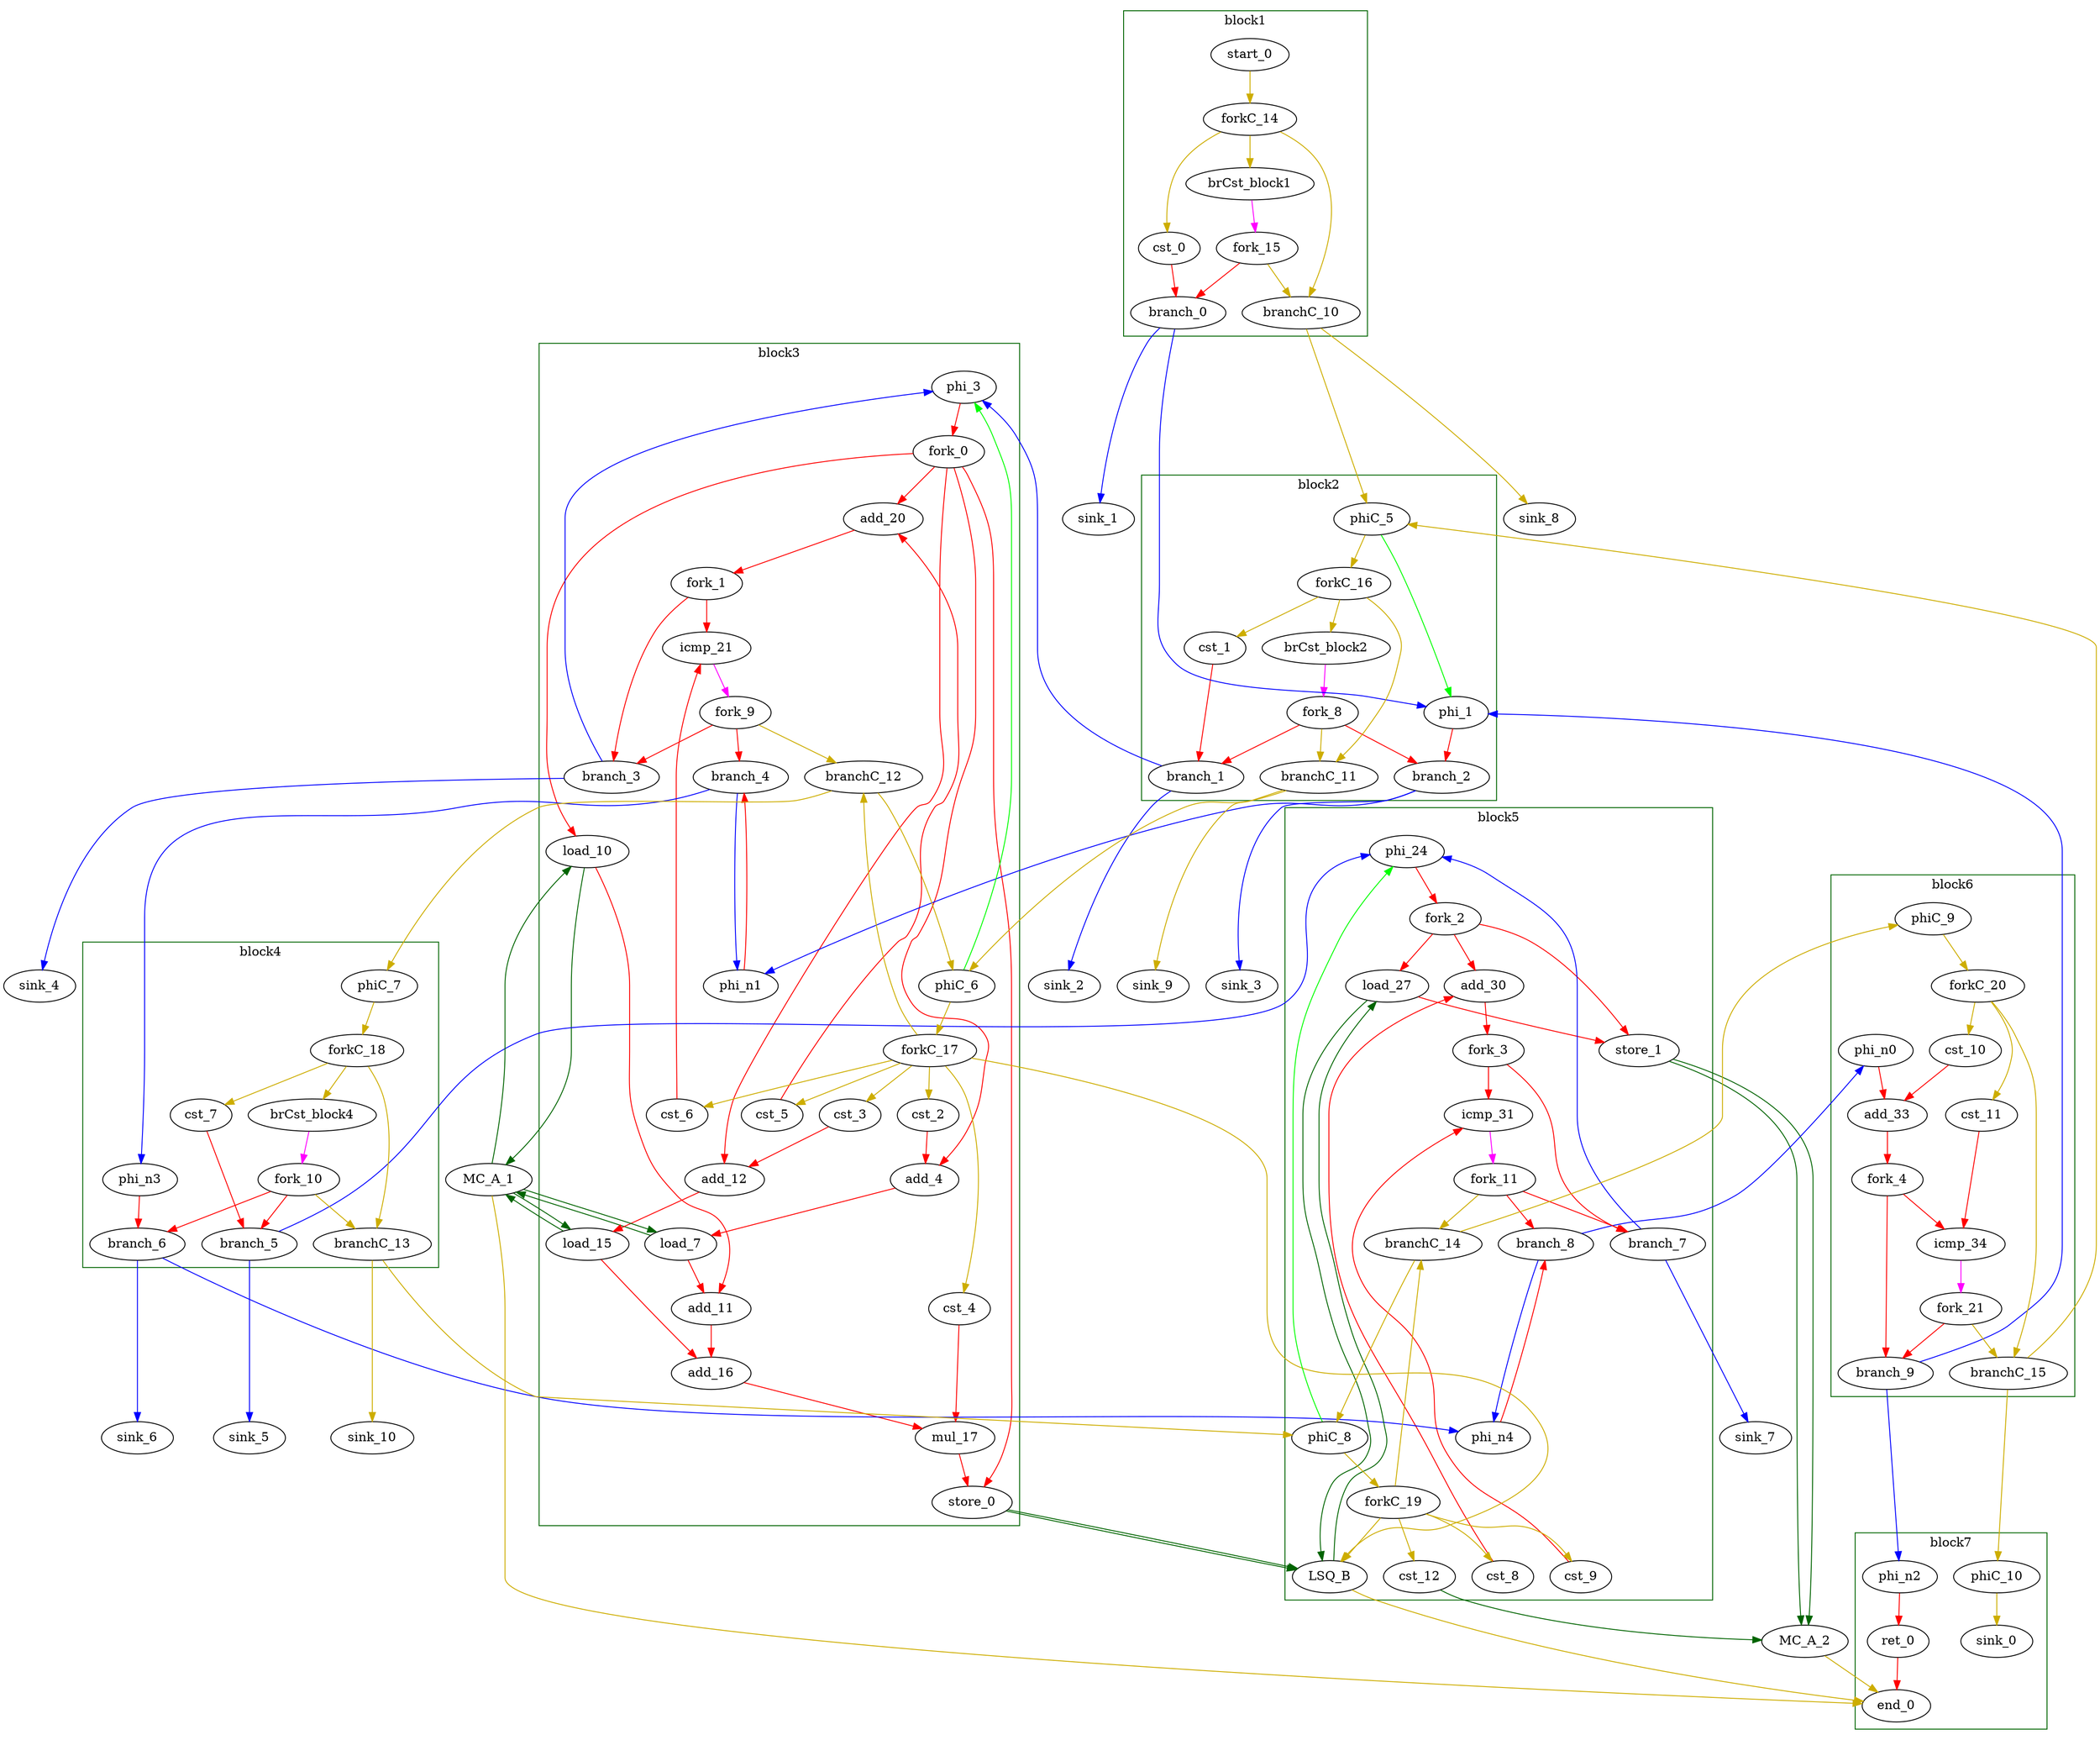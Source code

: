 Digraph G {
	splines=spline;
//DHLS version: 0.1.1" [shape = "none" pos = "20,20!"]
		"brCst_block1" [type = "Constant", bbID= 1, in = "in1:1", out = "out1:1", value = "0x1"];
		"cst_0" [type = "Constant", bbID= 1, in = "in1:32", out = "out1:32", value = "0x00000000"];
		"phi_1" [type = "Mux", bbID= 2, in = "in1?:1 in2:32 in3:32 ", out = "out1:32", delay=0.366];
		"brCst_block2" [type = "Constant", bbID= 2, in = "in1:1", out = "out1:1", value = "0x1"];
		"cst_1" [type = "Constant", bbID= 2, in = "in1:32", out = "out1:32", value = "0x00000001"];
		"phi_3" [type = "Mux", bbID= 3, in = "in1?:1 in2:32 in3:32 ", out = "out1:32", delay=0.366];
		"cst_2" [type = "Constant", bbID= 3, in = "in1:32", out = "out1:32", value = "0xFFFFFFFF"];
		"add_4" [type = "Operator", bbID= 3, op = "add_op", in = "in1:32 in2:32 ", out = "out1:32 ", delay=1.693, latency=0, II=1];
		"load_7" [type = "Operator", bbID= 3, op = "mc_load_op", bbID= 3, portId= 0, in = "in1:32 in2:32", out = "out1:32 out2:32 ", delay=0.000, latency=2, II=1];
		"load_10" [type = "Operator", bbID= 3, op = "mc_load_op", bbID= 3, portId= 1, in = "in1:32 in2:32", out = "out1:32 out2:32 ", delay=0.000, latency=2, II=1];
		"add_11" [type = "Operator", bbID= 3, op = "add_op", in = "in1:32 in2:32 ", out = "out1:32 ", delay=1.693, latency=0, II=1];
		"cst_3" [type = "Constant", bbID= 3, in = "in1:32", out = "out1:32", value = "0x00000001"];
		"add_12" [type = "Operator", bbID= 3, op = "add_op", in = "in1:32 in2:32 ", out = "out1:32 ", delay=1.693, latency=0, II=1];
		"load_15" [type = "Operator", bbID= 3, op = "mc_load_op", bbID= 3, portId= 2, in = "in1:32 in2:32", out = "out1:32 out2:32 ", delay=0.000, latency=2, II=1];
		"add_16" [type = "Operator", bbID= 3, op = "add_op", in = "in1:32 in2:32 ", out = "out1:32 ", delay=1.693, latency=0, II=1];
		"cst_4" [type = "Constant", bbID= 3, in = "in1:32", out = "out1:32", value = "0x00000003"];
		"mul_17" [type = "Operator", bbID= 3, op = "mul_op", in = "in1:32 in2:32 ", out = "out1:32 ", delay=0.000, latency=4, II=1];
		"store_0" [type = "Operator", bbID= 3, op = "lsq_store_op", bbID= 3, portId= 0, in = "in1:32 in2:32 ", out = "out1:32 out2:32", delay=0.000, latency=0, II=1];
		"cst_5" [type = "Constant", bbID= 3, in = "in1:32", out = "out1:32", value = "0x00000001"];
		"add_20" [type = "Operator", bbID= 3, op = "add_op", in = "in1:32 in2:32 ", out = "out1:32 ", delay=1.693, latency=0, II=1];
		"cst_6" [type = "Constant", bbID= 3, in = "in1:32", out = "out1:32", value = "0x00000063"];
		"icmp_21" [type = "Operator", bbID= 3, op = "icmp_ult_op", in = "in1:32 in2:32 ", out = "out1:1 ", delay=1.530, latency=0, II=1];
		"brCst_block4" [type = "Constant", bbID= 4, in = "in1:1", out = "out1:1", value = "0x1"];
		"cst_7" [type = "Constant", bbID= 4, in = "in1:32", out = "out1:32", value = "0x00000001"];
		"phi_24" [type = "Mux", bbID= 5, in = "in1?:1 in2:32 in3:32 ", out = "out1:32", delay=0.366];
		"load_27" [type = "Operator", bbID= 5, op = "lsq_load_op", bbID= 5, portId= 0, in = "in1:32 in2:32", out = "out1:32 out2:32 ", delay=0.000, latency=5, II=1];
		"store_1" [type = "Operator", bbID= 5, op = "mc_store_op", bbID= 5, portId= 0, in = "in1:32 in2:32 ", out = "out1:32 out2:32", delay=0.000, latency=0, II=1];
		"cst_8" [type = "Constant", bbID= 5, in = "in1:32", out = "out1:32", value = "0x00000001"];
		"add_30" [type = "Operator", bbID= 5, op = "add_op", in = "in1:32 in2:32 ", out = "out1:32 ", delay=1.693, latency=0, II=1];
		"cst_9" [type = "Constant", bbID= 5, in = "in1:32", out = "out1:32", value = "0x00000063"];
		"icmp_31" [type = "Operator", bbID= 5, op = "icmp_ult_op", in = "in1:32 in2:32 ", out = "out1:1 ", delay=1.530, latency=0, II=1];
		"cst_10" [type = "Constant", bbID= 6, in = "in1:32", out = "out1:32", value = "0x00000001"];
		"add_33" [type = "Operator", bbID= 6, op = "add_op", in = "in1:32 in2:32 ", out = "out1:32 ", delay=1.693, latency=0, II=1];
		"cst_11" [type = "Constant", bbID= 6, in = "in1:32", out = "out1:32", value = "0x00000003"];
		"icmp_34" [type = "Operator", bbID= 6, op = "icmp_ult_op", in = "in1:32 in2:32 ", out = "out1:1 ", delay=1.530, latency=0, II=1];
		"ret_0" [type = "Operator", bbID= 7, op = "ret_op", in = "in1:32 ", out = "out1:32 ", delay=0.000, latency=0, II=1];
		"phi_n0" [type = "Merge", bbID= 6, in = "in1:32 ", out = "out1:32", delay=0.000];
		"phi_n1" [type = "Merge", bbID= 3, in = "in1:32 in2:32 ", out = "out1:32", delay=0.366];
		"phi_n2" [type = "Merge", bbID= 7, in = "in1:32 ", out = "out1:32", delay=0.000];
		"phi_n3" [type = "Merge", bbID= 4, in = "in1:32 ", out = "out1:32", delay=0.000];
		"phi_n4" [type = "Merge", bbID= 5, in = "in1:32 in2:32 ", out = "out1:32", delay=0.366];
		"fork_0" [type = "Fork", bbID= 3, in = "in1:32", out = "out1:32 out2:32 out3:32 out4:32 out5:32 "];
		"fork_1" [type = "Fork", bbID= 3, in = "in1:32", out = "out1:32 out2:32 "];
		"fork_2" [type = "Fork", bbID= 5, in = "in1:32", out = "out1:32 out2:32 out3:32 "];
		"fork_3" [type = "Fork", bbID= 5, in = "in1:32", out = "out1:32 out2:32 "];
		"fork_4" [type = "Fork", bbID= 6, in = "in1:32", out = "out1:32 out2:32 "];
		"branch_0" [type = "Branch", bbID= 1,  in = "in1:32 in2?:1", out = "out1+:32 out2-:32"];
		"branch_1" [type = "Branch", bbID= 2,  in = "in1:32 in2?:1", out = "out1+:32 out2-:32"];
		"branch_2" [type = "Branch", bbID= 2,  in = "in1:32 in2?:1", out = "out1+:32 out2-:32"];
		"fork_8" [type = "Fork", bbID= 2, in = "in1:1", out = "out1:1 out2:1 out3:1 "];
		"branch_3" [type = "Branch", bbID= 3,  in = "in1:32 in2?:1", out = "out1+:32 out2-:32"];
		"branch_4" [type = "Branch", bbID= 3,  in = "in1:32 in2?:1", out = "out1+:32 out2-:32"];
		"fork_9" [type = "Fork", bbID= 3, in = "in1:1", out = "out1:1 out2:1 out3:1 "];
		"branch_5" [type = "Branch", bbID= 4,  in = "in1:32 in2?:1", out = "out1+:32 out2-:32"];
		"branch_6" [type = "Branch", bbID= 4,  in = "in1:32 in2?:1", out = "out1+:32 out2-:32"];
		"fork_10" [type = "Fork", bbID= 4, in = "in1:1", out = "out1:1 out2:1 out3:1 "];
		"branch_7" [type = "Branch", bbID= 5,  in = "in1:32 in2?:1", out = "out1+:32 out2-:32"];
		"branch_8" [type = "Branch", bbID= 5,  in = "in1:32 in2?:1", out = "out1+:32 out2-:32"];
		"fork_11" [type = "Fork", bbID= 5, in = "in1:1", out = "out1:1 out2:1 out3:1 "];
		"branch_9" [type = "Branch", bbID= 6,  in = "in1:32 in2?:1", out = "out1+:32 out2-:32"];
		"LSQ_B" [type = "LSQ", bbID= 0, in = "in1:0*c0 in2:0*c1 in3:32*s0a in4:32*s0d in5:32*l0a ", out = "out1:32*l0d out2:0*e ", memory = "B", bbcount = 2, ldcount = 1, stcount = 1, fifoDepth = 16, numLoads = "{0; 1}", numStores = "{1; 0}", loadOffsets = "{{0;0;0;0;0;0;0;0;0;0;0;0;0;0;0;0};{0;0;0;0;0;0;0;0;0;0;0;0;0;0;0;0}}", storeOffsets = "{{0;0;0;0;0;0;0;0;0;0;0;0;0;0;0;0};{0;0;0;0;0;0;0;0;0;0;0;0;0;0;0;0}}", loadPorts = "{{0;0;0;0;0;0;0;0;0;0;0;0;0;0;0;0};{0;0;0;0;0;0;0;0;0;0;0;0;0;0;0;0}}", storePorts = "{{0;0;0;0;0;0;0;0;0;0;0;0;0;0;0;0};{0;0;0;0;0;0;0;0;0;0;0;0;0;0;0;0}}"];
		"MC_A_1" [type = "MC", bbID= 0, in = "in1:32*l0a in2:32*l1a in3:32*l2a ", out = "out1:32*l0d out2:32*l1d out3:32*l2d out4:0*e ", memory = "A_1", bbcount = 0, ldcount = 3, stcount = 0];
		"MC_A_2" [type = "MC", bbID= 0, in = "in1:32*c0 in2:32*s0a in3:32*s0d ", out = "out1:0*e ", memory = "A_2", bbcount = 1, ldcount = 0, stcount = 1];
		"cst_12" [type = "Constant", bbID= 5, in = "in1:32", out = "out1:32", value = "0x00000001"];
		"end_0" [type = "Exit", bbID= 0, in = "in1:0*e in2:0*e in3:0*e in4:32 ", out = "out1:32"];
		"start_0" [type = "Entry", control= "true", bbID= 1, in = "in1:0", out = "out1:0"];
		"forkC_14" [type = "Fork", bbID= 1, in = "in1:0", out = "out1:0 out2:0 out3:0 "];
		"branchC_10" [type = "Branch", bbID= 1,  in = "in1:0 in2?:1", out = "out1+:0 out2-:0"];
		"fork_15" [type = "Fork", bbID= 1, in = "in1:1", out = "out1:1 out2:1 "];
		"phiC_5" [type = "CntrlMerge", bbID= 2, in = "in1:0 in2:0 ", out = "out1:0 out2?:1", delay=0.166];
		"forkC_16" [type = "Fork", bbID= 2, in = "in1:0", out = "out1:0 out2:0 out3:0 "];
		"branchC_11" [type = "Branch", bbID= 2,  in = "in1:0 in2?:1", out = "out1+:0 out2-:0"];
		"phiC_6" [type = "CntrlMerge", bbID= 3, in = "in1:0 in2:0 ", out = "out1:0 out2?:1", delay=0.166];
		"forkC_17" [type = "Fork", bbID= 3, in = "in1:0", out = "out1:0 out2:0 out3:0 out4:0 out5:0 out6:0 out7:0 "];
		"branchC_12" [type = "Branch", bbID= 3,  in = "in1:0 in2?:1", out = "out1+:0 out2-:0"];
		"phiC_7" [type = "Merge", bbID= 4, in = "in1:0 ", out = "out1:0", delay=0.166];
		"forkC_18" [type = "Fork", bbID= 4, in = "in1:0", out = "out1:0 out2:0 out3:0 "];
		"branchC_13" [type = "Branch", bbID= 4,  in = "in1:0 in2?:1", out = "out1+:0 out2-:0"];
		"phiC_8" [type = "CntrlMerge", bbID= 5, in = "in1:0 in2:0 ", out = "out1:0 out2?:1", delay=0.166];
		"forkC_19" [type = "Fork", bbID= 5, in = "in1:0", out = "out1:0 out2:0 out3:0 out4:0 out5:0 "];
		"branchC_14" [type = "Branch", bbID= 5,  in = "in1:0 in2?:1", out = "out1+:0 out2-:0"];
		"phiC_9" [type = "Merge", bbID= 6, in = "in1:0 ", out = "out1:0", delay=0.166];
		"forkC_20" [type = "Fork", bbID= 6, in = "in1:0", out = "out1:0 out2:0 out3:0 "];
		"branchC_15" [type = "Branch", bbID= 6,  in = "in1:0 in2?:1", out = "out1+:0 out2-:0"];
		"fork_21" [type = "Fork", bbID= 6, in = "in1:1", out = "out1:1 out2:1 "];
		"phiC_10" [type = "Merge", bbID= 7, in = "in1:0 ", out = "out1:0", delay=0.166];
		"sink_0" [type = "Sink", bbID= 0, in = "in1:0"];
		"sink_1" [type = "Sink", bbID= 0, in = "in1:32"];
		"sink_2" [type = "Sink", bbID= 0, in = "in1:32"];
		"sink_3" [type = "Sink", bbID= 0, in = "in1:32"];
		"sink_4" [type = "Sink", bbID= 0, in = "in1:32"];
		"sink_5" [type = "Sink", bbID= 0, in = "in1:32"];
		"sink_6" [type = "Sink", bbID= 0, in = "in1:32"];
		"sink_7" [type = "Sink", bbID= 0, in = "in1:32"];
		"sink_8" [type = "Sink", bbID= 0, in = "in1:0"];
		"sink_9" [type = "Sink", bbID= 0, in = "in1:0"];
		"sink_10" [type = "Sink", bbID= 0, in = "in1:0"];
		"load_7" -> "MC_A_1" [color = "darkgreen", mem_address = "true", from = "out2", to = "in1"];
		"MC_A_1" -> "load_7" [color = "darkgreen", mem_address = "false", from = "out1", to = "in1"];
		"load_10" -> "MC_A_1" [color = "darkgreen", mem_address = "true", from = "out2", to = "in2"];
		"MC_A_1" -> "load_10" [color = "darkgreen", mem_address = "false", from = "out2", to = "in1"];
		"load_15" -> "MC_A_1" [color = "darkgreen", mem_address = "true", from = "out2", to = "in3"];
		"MC_A_1" -> "load_15" [color = "darkgreen", mem_address = "false", from = "out3", to = "in1"];
		"store_0" -> "LSQ_B" [color = "darkgreen", mem_address = "true", from = "out2", to = "in3"];
		"store_0" -> "LSQ_B" [color = "darkgreen", mem_address = "false", from = "out1", to = "in4"];
		"load_27" -> "LSQ_B" [color = "darkgreen", mem_address = "true", from = "out2", to = "in5"];
		"LSQ_B" -> "load_27" [color = "darkgreen", mem_address = "false", from = "out1", to = "in1"];
		"store_1" -> "MC_A_2" [color = "darkgreen", mem_address = "true", from = "out2", to = "in2"];
		"store_1" -> "MC_A_2" [color = "darkgreen", mem_address = "false", from = "out1", to = "in3"];
		"LSQ_B" -> "end_0" [color = "gold3", from = "out2", to = "in1"];
		"MC_A_1" -> "end_0" [color = "gold3", from = "out4", to = "in2"];
		"cst_12" -> "MC_A_2" [color = "darkgreen", from = "out1", to = "in1"];
		"MC_A_2" -> "end_0" [color = "gold3", from = "out1", to = "in3"];
	subgraph cluster_0 {
	color = "darkgreen";
		label = "block1";
		"brCst_block1" -> "fork_15" [color = "magenta", from = "out1", to = "in1"];
		"cst_0" -> "branch_0" [color = "red", from = "out1", to = "in1"];
		"start_0" -> "forkC_14" [color = "gold3", from = "out1", to = "in1"];
		"forkC_14" -> "cst_0" [color = "gold3", from = "out1", to = "in1"];
		"forkC_14" -> "branchC_10" [color = "gold3", from = "out2", to = "in1"];
		"forkC_14" -> "brCst_block1" [color = "gold3", from = "out3", to = "in1"];
		"fork_15" -> "branch_0" [color = "red", from = "out1", to = "in2"];
		"fork_15" -> "branchC_10" [color = "gold3", from = "out2", to = "in2"];
	}
		"branch_0" -> "phi_1" [color = "blue", minlen = 3, from = "out1", to = "in2"];
		"branch_0" -> "sink_1" [color = "blue", minlen = 3, from = "out2", to = "in1"];
		"branchC_10" -> "phiC_5" [color = "gold3", minlen = 3, from = "out1", to = "in1"];
		"branchC_10" -> "sink_8" [color = "gold3", minlen = 3, from = "out2", to = "in1"];
	subgraph cluster_1 {
	color = "darkgreen";
		label = "block2";
		"phi_1" -> "branch_2" [color = "red", from = "out1", to = "in1"];
		"brCst_block2" -> "fork_8" [color = "magenta", from = "out1", to = "in1"];
		"cst_1" -> "branch_1" [color = "red", from = "out1", to = "in1"];
		"fork_8" -> "branch_2" [color = "red", from = "out1", to = "in2"];
		"fork_8" -> "branch_1" [color = "red", from = "out2", to = "in2"];
		"fork_8" -> "branchC_11" [color = "gold3", from = "out3", to = "in2"];
		"phiC_5" -> "phi_1" [color = "green", from = "out2", to = "in1"];
		"phiC_5" -> "forkC_16" [color = "gold3", from = "out1", to = "in1"];
		"forkC_16" -> "cst_1" [color = "gold3", from = "out1", to = "in1"];
		"forkC_16" -> "branchC_11" [color = "gold3", from = "out2", to = "in1"];
		"forkC_16" -> "brCst_block2" [color = "gold3", from = "out3", to = "in1"];
	}
		"branch_1" -> "phi_3" [color = "blue", minlen = 3, from = "out1", to = "in2"];
		"branch_1" -> "sink_2" [color = "blue", minlen = 3, from = "out2", to = "in1"];
		"branch_2" -> "phi_n1" [color = "blue", minlen = 3, from = "out1", to = "in1"];
		"branch_2" -> "sink_3" [color = "blue", minlen = 3, from = "out2", to = "in1"];
		"branchC_11" -> "phiC_6" [color = "gold3", minlen = 3, from = "out1", to = "in1"];
		"branchC_11" -> "sink_9" [color = "gold3", minlen = 3, from = "out2", to = "in1"];
	subgraph cluster_2 {
	color = "darkgreen";
		label = "block3";
		"phi_3" -> "fork_0" [color = "red", from = "out1", to = "in1"];
		"cst_2" -> "add_4" [color = "red", from = "out1", to = "in2"];
		"add_4" -> "load_7" [color = "red", from = "out1", to = "in2"];
		"load_7" -> "add_11" [color = "red", from = "out1", to = "in1"];
		"load_10" -> "add_11" [color = "red", from = "out1", to = "in2"];
		"add_11" -> "add_16" [color = "red", from = "out1", to = "in1"];
		"cst_3" -> "add_12" [color = "red", from = "out1", to = "in2"];
		"add_12" -> "load_15" [color = "red", from = "out1", to = "in2"];
		"load_15" -> "add_16" [color = "red", from = "out1", to = "in2"];
		"add_16" -> "mul_17" [color = "red", from = "out1", to = "in1"];
		"cst_4" -> "mul_17" [color = "red", from = "out1", to = "in2"];
		"mul_17" -> "store_0" [color = "red", from = "out1", to = "in1"];
		"cst_5" -> "add_20" [color = "red", from = "out1", to = "in2"];
		"add_20" -> "fork_1" [color = "red", from = "out1", to = "in1"];
		"cst_6" -> "icmp_21" [color = "red", from = "out1", to = "in2"];
		"icmp_21" -> "fork_9" [color = "magenta", from = "out1", to = "in1"];
		"phi_n1" -> "branch_4" [color = "red", from = "out1", to = "in1"];
		"fork_0" -> "add_4" [color = "red", from = "out1", to = "in1"];
		"fork_0" -> "add_12" [color = "red", from = "out2", to = "in1"];
		"fork_0" -> "add_20" [color = "red", from = "out3", to = "in1"];
		"fork_0" -> "load_10" [color = "red", from = "out4", to = "in2"];
		"fork_0" -> "store_0" [color = "red", from = "out5", to = "in2"];
		"fork_1" -> "icmp_21" [color = "red", from = "out1", to = "in1"];
		"fork_1" -> "branch_3" [color = "red", from = "out2", to = "in1"];
		"fork_9" -> "branch_4" [color = "red", from = "out1", to = "in2"];
		"fork_9" -> "branch_3" [color = "red", from = "out2", to = "in2"];
		"fork_9" -> "branchC_12" [color = "gold3", from = "out3", to = "in2"];
		"phiC_6" -> "phi_3" [color = "green", from = "out2", to = "in1"];
		"phiC_6" -> "forkC_17" [color = "gold3", from = "out1", to = "in1"];
		"forkC_17" -> "cst_2" [color = "gold3", from = "out1", to = "in1"];
		"forkC_17" -> "cst_3" [color = "gold3", from = "out2", to = "in1"];
		"forkC_17" -> "cst_4" [color = "gold3", from = "out3", to = "in1"];
		"forkC_17" -> "cst_5" [color = "gold3", from = "out4", to = "in1"];
		"forkC_17" -> "cst_6" [color = "gold3", from = "out5", to = "in1"];
		"forkC_17" -> "LSQ_B" [color = "gold3", from = "out6", to = "in1"];
		"forkC_17" -> "branchC_12" [color = "gold3", from = "out7", to = "in1"];
	}
		"branch_3" -> "phi_3" [color = "blue", minlen = 3, from = "out1", to = "in3"];
		"branch_3" -> "sink_4" [color = "blue", minlen = 3, from = "out2", to = "in1"];
		"branch_4" -> "phi_n1" [color = "blue", minlen = 3, from = "out1", to = "in2"];
		"branch_4" -> "phi_n3" [color = "blue", minlen = 3, from = "out2", to = "in1"];
		"branchC_12" -> "phiC_6" [color = "gold3", minlen = 3, from = "out1", to = "in2"];
		"branchC_12" -> "phiC_7" [color = "gold3", minlen = 3, from = "out2", to = "in1"];
	subgraph cluster_3 {
	color = "darkgreen";
		label = "block4";
		"brCst_block4" -> "fork_10" [color = "magenta", from = "out1", to = "in1"];
		"cst_7" -> "branch_5" [color = "red", from = "out1", to = "in1"];
		"phi_n3" -> "branch_6" [color = "red", from = "out1", to = "in1"];
		"fork_10" -> "branch_6" [color = "red", from = "out1", to = "in2"];
		"fork_10" -> "branch_5" [color = "red", from = "out2", to = "in2"];
		"fork_10" -> "branchC_13" [color = "gold3", from = "out3", to = "in2"];
		"phiC_7" -> "forkC_18" [color = "gold3", from = "out1", to = "in1"];
		"forkC_18" -> "cst_7" [color = "gold3", from = "out1", to = "in1"];
		"forkC_18" -> "branchC_13" [color = "gold3", from = "out2", to = "in1"];
		"forkC_18" -> "brCst_block4" [color = "gold3", from = "out3", to = "in1"];
	}
		"branch_5" -> "phi_24" [color = "blue", minlen = 3, from = "out1", to = "in2"];
		"branch_5" -> "sink_5" [color = "blue", minlen = 3, from = "out2", to = "in1"];
		"branch_6" -> "phi_n4" [color = "blue", minlen = 3, from = "out1", to = "in1"];
		"branch_6" -> "sink_6" [color = "blue", minlen = 3, from = "out2", to = "in1"];
		"branchC_13" -> "phiC_8" [color = "gold3", minlen = 3, from = "out1", to = "in1"];
		"branchC_13" -> "sink_10" [color = "gold3", minlen = 3, from = "out2", to = "in1"];
	subgraph cluster_4 {
	color = "darkgreen";
		label = "block5";
		"phi_24" -> "fork_2" [color = "red", from = "out1", to = "in1"];
		"load_27" -> "store_1" [color = "red", from = "out1", to = "in1"];
		"cst_8" -> "add_30" [color = "red", from = "out1", to = "in2"];
		"add_30" -> "fork_3" [color = "red", from = "out1", to = "in1"];
		"cst_9" -> "icmp_31" [color = "red", from = "out1", to = "in2"];
		"icmp_31" -> "fork_11" [color = "magenta", from = "out1", to = "in1"];
		"phi_n4" -> "branch_8" [color = "red", from = "out1", to = "in1"];
		"fork_2" -> "add_30" [color = "red", from = "out1", to = "in1"];
		"fork_2" -> "load_27" [color = "red", from = "out2", to = "in2"];
		"fork_2" -> "store_1" [color = "red", from = "out3", to = "in2"];
		"fork_3" -> "icmp_31" [color = "red", from = "out1", to = "in1"];
		"fork_3" -> "branch_7" [color = "red", from = "out2", to = "in1"];
		"fork_11" -> "branch_8" [color = "red", from = "out1", to = "in2"];
		"fork_11" -> "branch_7" [color = "red", from = "out2", to = "in2"];
		"fork_11" -> "branchC_14" [color = "gold3", from = "out3", to = "in2"];
		"phiC_8" -> "phi_24" [color = "green", from = "out2", to = "in1"];
		"phiC_8" -> "forkC_19" [color = "gold3", from = "out1", to = "in1"];
		"forkC_19" -> "cst_8" [color = "gold3", from = "out1", to = "in1"];
		"forkC_19" -> "cst_9" [color = "gold3", from = "out2", to = "in1"];
		"forkC_19" -> "LSQ_B" [color = "gold3", from = "out3", to = "in2"];
		"forkC_19" -> "cst_12" [color = "gold3", from = "out4", to = "in1"];
		"forkC_19" -> "branchC_14" [color = "gold3", from = "out5", to = "in1"];
	}
		"branch_7" -> "phi_24" [color = "blue", minlen = 3, from = "out1", to = "in3"];
		"branch_7" -> "sink_7" [color = "blue", minlen = 3, from = "out2", to = "in1"];
		"branch_8" -> "phi_n4" [color = "blue", minlen = 3, from = "out1", to = "in2"];
		"branch_8" -> "phi_n0" [color = "blue", minlen = 3, from = "out2", to = "in1"];
		"branchC_14" -> "phiC_8" [color = "gold3", minlen = 3, from = "out1", to = "in2"];
		"branchC_14" -> "phiC_9" [color = "gold3", minlen = 3, from = "out2", to = "in1"];
	subgraph cluster_5 {
	color = "darkgreen";
		label = "block6";
		"cst_10" -> "add_33" [color = "red", from = "out1", to = "in2"];
		"add_33" -> "fork_4" [color = "red", from = "out1", to = "in1"];
		"cst_11" -> "icmp_34" [color = "red", from = "out1", to = "in2"];
		"icmp_34" -> "fork_21" [color = "magenta", from = "out1", to = "in1"];
		"phi_n0" -> "add_33" [color = "red", from = "out1", to = "in1"];
		"fork_4" -> "icmp_34" [color = "red", from = "out1", to = "in1"];
		"fork_4" -> "branch_9" [color = "red", from = "out2", to = "in1"];
		"phiC_9" -> "forkC_20" [color = "gold3", from = "out1", to = "in1"];
		"forkC_20" -> "cst_10" [color = "gold3", from = "out1", to = "in1"];
		"forkC_20" -> "cst_11" [color = "gold3", from = "out2", to = "in1"];
		"forkC_20" -> "branchC_15" [color = "gold3", from = "out3", to = "in1"];
		"fork_21" -> "branch_9" [color = "red", from = "out1", to = "in2"];
		"fork_21" -> "branchC_15" [color = "gold3", from = "out2", to = "in2"];
	}
		"branch_9" -> "phi_1" [color = "blue", minlen = 3, from = "out1", to = "in3"];
		"branch_9" -> "phi_n2" [color = "blue", minlen = 3, from = "out2", to = "in1"];
		"branchC_15" -> "phiC_5" [color = "gold3", minlen = 3, from = "out1", to = "in2"];
		"branchC_15" -> "phiC_10" [color = "gold3", minlen = 3, from = "out2", to = "in1"];
	subgraph cluster_6 {
	color = "darkgreen";
		label = "block7";
		"ret_0" -> "end_0" [color = "red", from = "out1", to = "in4"];
		"phi_n2" -> "ret_0" [color = "red", from = "out1", to = "in1"];
		"phiC_10" -> "sink_0" [color = "gold3", from = "out1", to = "in1"];
	}
}